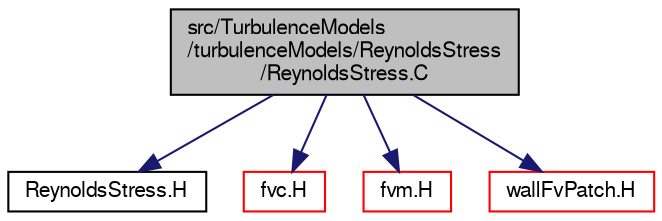 digraph "src/TurbulenceModels/turbulenceModels/ReynoldsStress/ReynoldsStress.C"
{
  bgcolor="transparent";
  edge [fontname="FreeSans",fontsize="10",labelfontname="FreeSans",labelfontsize="10"];
  node [fontname="FreeSans",fontsize="10",shape=record];
  Node1 [label="src/TurbulenceModels\l/turbulenceModels/ReynoldsStress\l/ReynoldsStress.C",height=0.2,width=0.4,color="black", fillcolor="grey75", style="filled" fontcolor="black"];
  Node1 -> Node2 [color="midnightblue",fontsize="10",style="solid",fontname="FreeSans"];
  Node2 [label="ReynoldsStress.H",height=0.2,width=0.4,color="black",URL="$a10228.html"];
  Node1 -> Node3 [color="midnightblue",fontsize="10",style="solid",fontname="FreeSans"];
  Node3 [label="fvc.H",height=0.2,width=0.4,color="red",URL="$a05236.html"];
  Node1 -> Node4 [color="midnightblue",fontsize="10",style="solid",fontname="FreeSans"];
  Node4 [label="fvm.H",height=0.2,width=0.4,color="red",URL="$a05279.html"];
  Node1 -> Node5 [color="midnightblue",fontsize="10",style="solid",fontname="FreeSans"];
  Node5 [label="wallFvPatch.H",height=0.2,width=0.4,color="red",URL="$a05488.html"];
}
